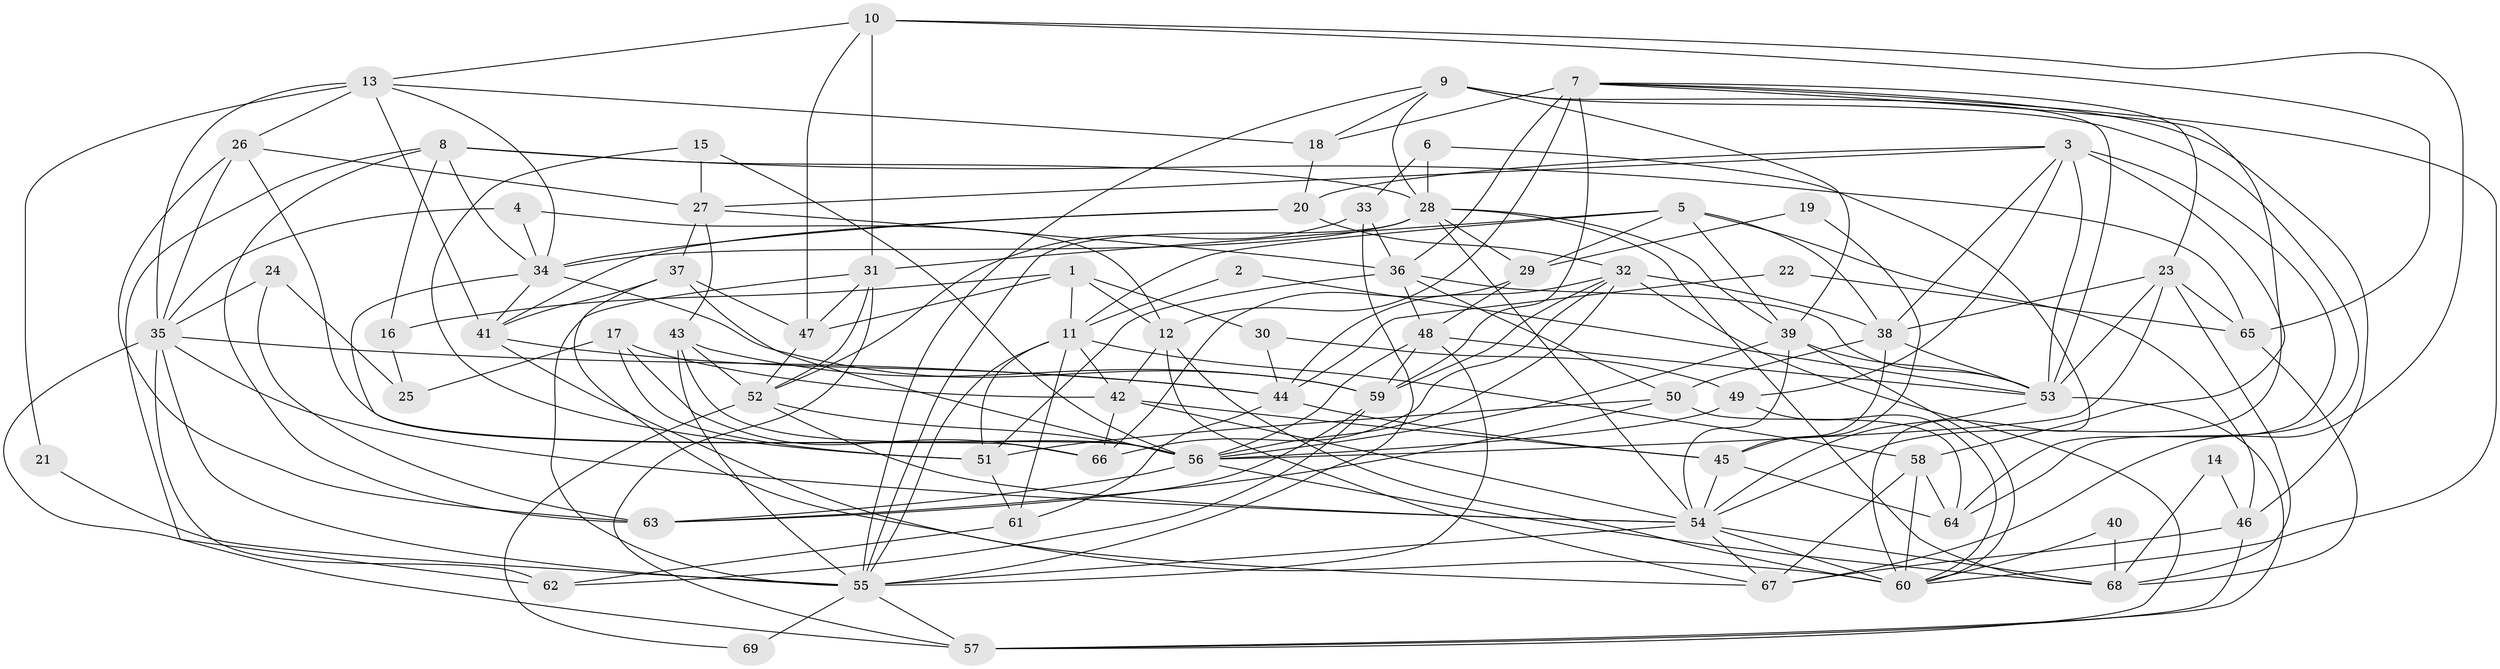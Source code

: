 // original degree distribution, {6: 0.10218978102189781, 5: 0.19708029197080293, 3: 0.25547445255474455, 2: 0.1386861313868613, 4: 0.27007299270072993, 8: 0.021897810218978103, 7: 0.014598540145985401}
// Generated by graph-tools (version 1.1) at 2025/26/03/09/25 03:26:16]
// undirected, 69 vertices, 193 edges
graph export_dot {
graph [start="1"]
  node [color=gray90,style=filled];
  1;
  2;
  3;
  4;
  5;
  6;
  7;
  8;
  9;
  10;
  11;
  12;
  13;
  14;
  15;
  16;
  17;
  18;
  19;
  20;
  21;
  22;
  23;
  24;
  25;
  26;
  27;
  28;
  29;
  30;
  31;
  32;
  33;
  34;
  35;
  36;
  37;
  38;
  39;
  40;
  41;
  42;
  43;
  44;
  45;
  46;
  47;
  48;
  49;
  50;
  51;
  52;
  53;
  54;
  55;
  56;
  57;
  58;
  59;
  60;
  61;
  62;
  63;
  64;
  65;
  66;
  67;
  68;
  69;
  1 -- 11 [weight=2.0];
  1 -- 12 [weight=1.0];
  1 -- 16 [weight=1.0];
  1 -- 30 [weight=1.0];
  1 -- 47 [weight=1.0];
  2 -- 11 [weight=1.0];
  2 -- 53 [weight=1.0];
  3 -- 20 [weight=1.0];
  3 -- 27 [weight=1.0];
  3 -- 38 [weight=1.0];
  3 -- 49 [weight=1.0];
  3 -- 53 [weight=1.0];
  3 -- 58 [weight=1.0];
  3 -- 64 [weight=1.0];
  4 -- 12 [weight=1.0];
  4 -- 34 [weight=1.0];
  4 -- 35 [weight=1.0];
  5 -- 11 [weight=1.0];
  5 -- 29 [weight=1.0];
  5 -- 31 [weight=1.0];
  5 -- 38 [weight=1.0];
  5 -- 39 [weight=1.0];
  5 -- 46 [weight=1.0];
  6 -- 28 [weight=1.0];
  6 -- 33 [weight=1.0];
  6 -- 60 [weight=1.0];
  7 -- 12 [weight=1.0];
  7 -- 18 [weight=1.0];
  7 -- 23 [weight=1.0];
  7 -- 36 [weight=2.0];
  7 -- 46 [weight=1.0];
  7 -- 54 [weight=1.0];
  7 -- 59 [weight=1.0];
  7 -- 60 [weight=1.0];
  8 -- 16 [weight=1.0];
  8 -- 28 [weight=1.0];
  8 -- 34 [weight=1.0];
  8 -- 62 [weight=1.0];
  8 -- 63 [weight=1.0];
  8 -- 65 [weight=1.0];
  9 -- 18 [weight=1.0];
  9 -- 28 [weight=1.0];
  9 -- 39 [weight=1.0];
  9 -- 53 [weight=1.0];
  9 -- 55 [weight=1.0];
  9 -- 64 [weight=1.0];
  10 -- 13 [weight=1.0];
  10 -- 31 [weight=2.0];
  10 -- 47 [weight=1.0];
  10 -- 65 [weight=2.0];
  10 -- 67 [weight=1.0];
  11 -- 42 [weight=1.0];
  11 -- 51 [weight=1.0];
  11 -- 55 [weight=1.0];
  11 -- 58 [weight=1.0];
  11 -- 61 [weight=1.0];
  12 -- 42 [weight=1.0];
  12 -- 60 [weight=1.0];
  12 -- 67 [weight=1.0];
  13 -- 18 [weight=1.0];
  13 -- 21 [weight=1.0];
  13 -- 26 [weight=1.0];
  13 -- 34 [weight=1.0];
  13 -- 35 [weight=1.0];
  13 -- 41 [weight=1.0];
  14 -- 46 [weight=1.0];
  14 -- 68 [weight=1.0];
  15 -- 27 [weight=1.0];
  15 -- 51 [weight=1.0];
  15 -- 56 [weight=1.0];
  16 -- 25 [weight=1.0];
  17 -- 25 [weight=1.0];
  17 -- 42 [weight=1.0];
  17 -- 51 [weight=1.0];
  17 -- 66 [weight=1.0];
  18 -- 20 [weight=1.0];
  19 -- 29 [weight=1.0];
  19 -- 45 [weight=1.0];
  20 -- 32 [weight=1.0];
  20 -- 34 [weight=1.0];
  20 -- 41 [weight=1.0];
  21 -- 55 [weight=1.0];
  22 -- 44 [weight=1.0];
  22 -- 65 [weight=1.0];
  23 -- 38 [weight=1.0];
  23 -- 53 [weight=1.0];
  23 -- 56 [weight=1.0];
  23 -- 65 [weight=2.0];
  23 -- 68 [weight=1.0];
  24 -- 25 [weight=1.0];
  24 -- 35 [weight=1.0];
  24 -- 63 [weight=1.0];
  26 -- 27 [weight=1.0];
  26 -- 35 [weight=2.0];
  26 -- 56 [weight=1.0];
  26 -- 63 [weight=1.0];
  27 -- 36 [weight=1.0];
  27 -- 37 [weight=2.0];
  27 -- 43 [weight=1.0];
  28 -- 29 [weight=1.0];
  28 -- 34 [weight=1.0];
  28 -- 39 [weight=1.0];
  28 -- 54 [weight=1.0];
  28 -- 55 [weight=1.0];
  28 -- 68 [weight=1.0];
  29 -- 48 [weight=1.0];
  29 -- 66 [weight=1.0];
  30 -- 44 [weight=1.0];
  30 -- 49 [weight=1.0];
  31 -- 47 [weight=1.0];
  31 -- 52 [weight=1.0];
  31 -- 55 [weight=1.0];
  31 -- 57 [weight=1.0];
  32 -- 38 [weight=1.0];
  32 -- 44 [weight=1.0];
  32 -- 56 [weight=1.0];
  32 -- 57 [weight=1.0];
  32 -- 59 [weight=1.0];
  32 -- 66 [weight=1.0];
  33 -- 36 [weight=1.0];
  33 -- 52 [weight=1.0];
  33 -- 55 [weight=1.0];
  34 -- 41 [weight=1.0];
  34 -- 59 [weight=1.0];
  34 -- 66 [weight=1.0];
  35 -- 44 [weight=1.0];
  35 -- 54 [weight=1.0];
  35 -- 55 [weight=1.0];
  35 -- 57 [weight=1.0];
  35 -- 62 [weight=1.0];
  36 -- 48 [weight=1.0];
  36 -- 50 [weight=1.0];
  36 -- 51 [weight=2.0];
  36 -- 53 [weight=1.0];
  37 -- 41 [weight=1.0];
  37 -- 47 [weight=1.0];
  37 -- 56 [weight=1.0];
  37 -- 67 [weight=1.0];
  38 -- 45 [weight=1.0];
  38 -- 50 [weight=1.0];
  38 -- 53 [weight=1.0];
  39 -- 53 [weight=1.0];
  39 -- 54 [weight=1.0];
  39 -- 56 [weight=1.0];
  39 -- 60 [weight=1.0];
  40 -- 60 [weight=1.0];
  40 -- 68 [weight=1.0];
  41 -- 44 [weight=1.0];
  41 -- 60 [weight=1.0];
  42 -- 45 [weight=1.0];
  42 -- 54 [weight=1.0];
  42 -- 66 [weight=1.0];
  43 -- 52 [weight=2.0];
  43 -- 55 [weight=1.0];
  43 -- 56 [weight=1.0];
  43 -- 59 [weight=1.0];
  44 -- 45 [weight=1.0];
  44 -- 61 [weight=1.0];
  45 -- 54 [weight=1.0];
  45 -- 64 [weight=2.0];
  46 -- 57 [weight=1.0];
  46 -- 67 [weight=1.0];
  47 -- 52 [weight=1.0];
  48 -- 53 [weight=1.0];
  48 -- 55 [weight=1.0];
  48 -- 56 [weight=1.0];
  48 -- 59 [weight=1.0];
  49 -- 56 [weight=1.0];
  49 -- 60 [weight=1.0];
  50 -- 51 [weight=1.0];
  50 -- 63 [weight=1.0];
  50 -- 64 [weight=1.0];
  51 -- 61 [weight=1.0];
  52 -- 54 [weight=1.0];
  52 -- 56 [weight=1.0];
  52 -- 69 [weight=1.0];
  53 -- 54 [weight=1.0];
  53 -- 57 [weight=1.0];
  54 -- 55 [weight=1.0];
  54 -- 60 [weight=1.0];
  54 -- 67 [weight=1.0];
  54 -- 68 [weight=1.0];
  55 -- 57 [weight=1.0];
  55 -- 69 [weight=1.0];
  56 -- 63 [weight=1.0];
  56 -- 68 [weight=1.0];
  58 -- 60 [weight=1.0];
  58 -- 64 [weight=2.0];
  58 -- 67 [weight=1.0];
  59 -- 62 [weight=1.0];
  59 -- 63 [weight=1.0];
  61 -- 62 [weight=1.0];
  65 -- 68 [weight=1.0];
}
